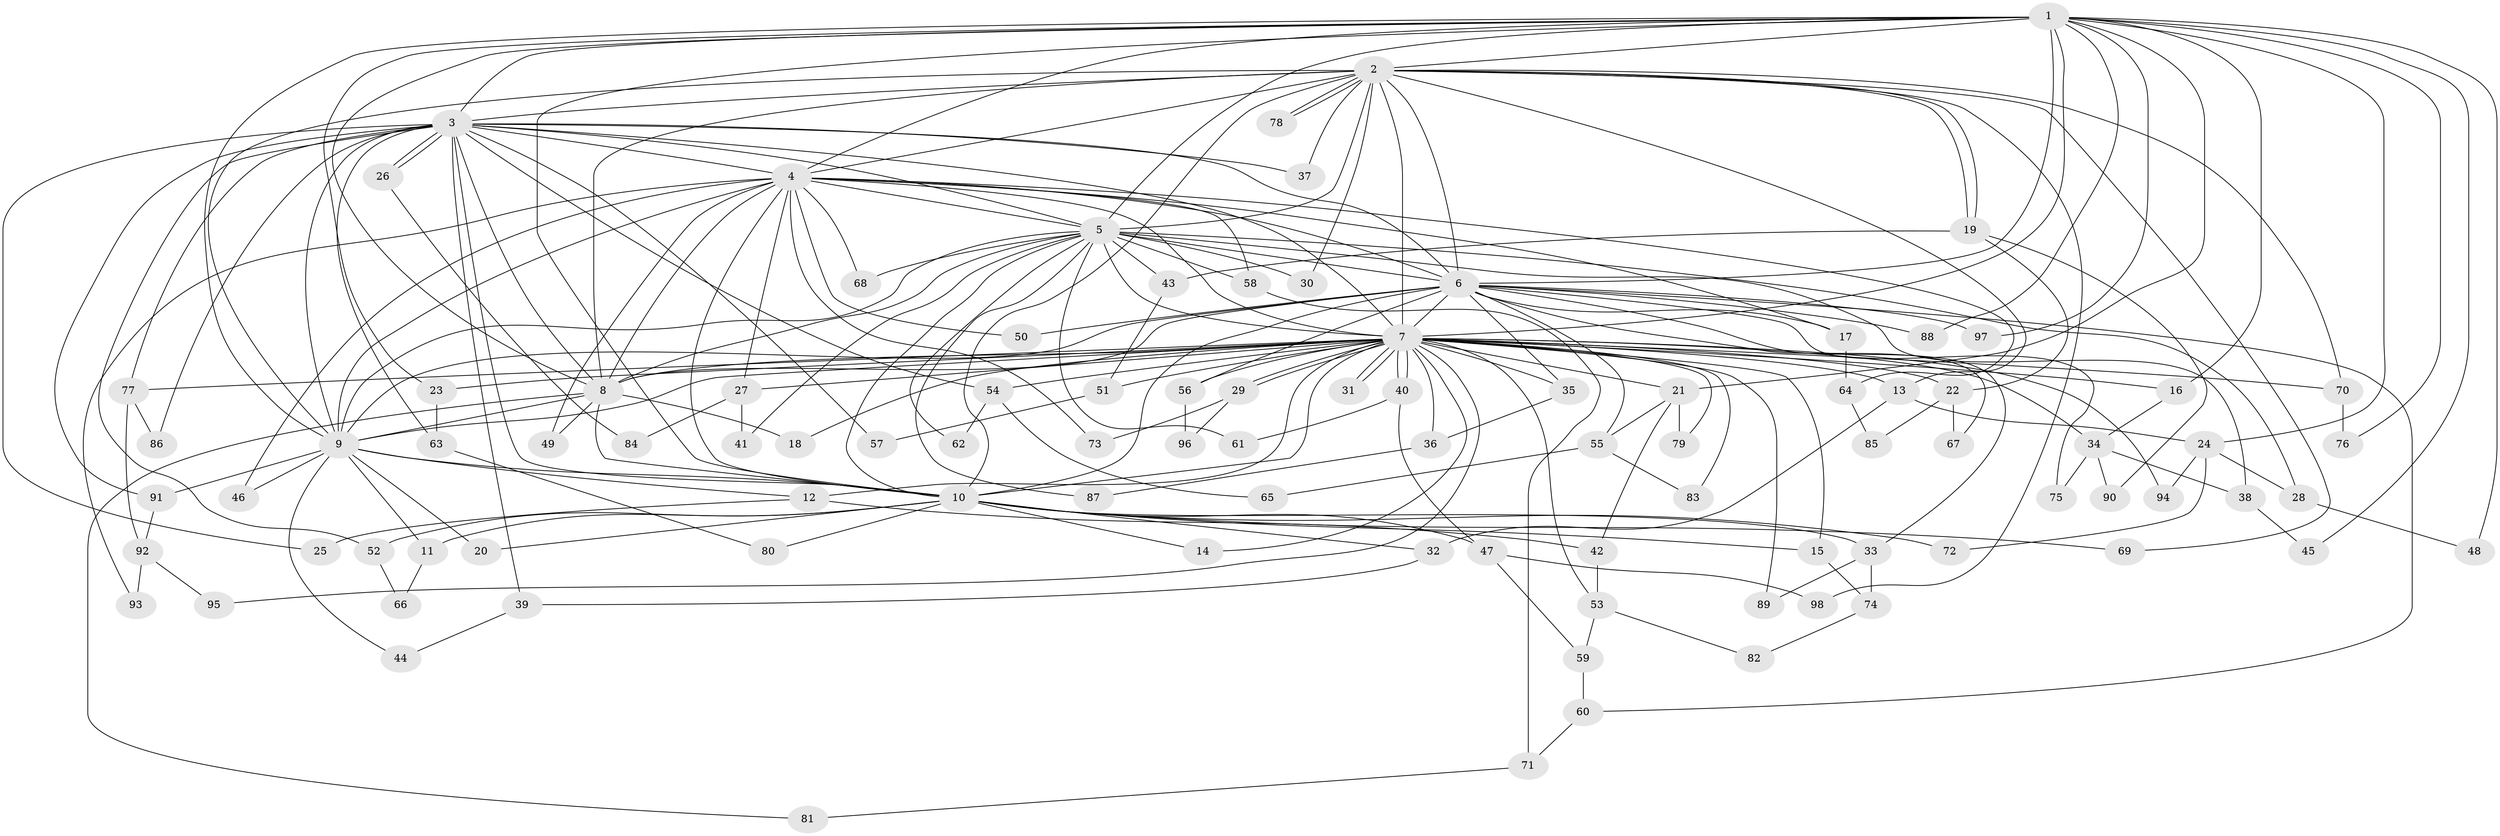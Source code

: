 // Generated by graph-tools (version 1.1) at 2025/25/03/09/25 03:25:40]
// undirected, 98 vertices, 221 edges
graph export_dot {
graph [start="1"]
  node [color=gray90,style=filled];
  1;
  2;
  3;
  4;
  5;
  6;
  7;
  8;
  9;
  10;
  11;
  12;
  13;
  14;
  15;
  16;
  17;
  18;
  19;
  20;
  21;
  22;
  23;
  24;
  25;
  26;
  27;
  28;
  29;
  30;
  31;
  32;
  33;
  34;
  35;
  36;
  37;
  38;
  39;
  40;
  41;
  42;
  43;
  44;
  45;
  46;
  47;
  48;
  49;
  50;
  51;
  52;
  53;
  54;
  55;
  56;
  57;
  58;
  59;
  60;
  61;
  62;
  63;
  64;
  65;
  66;
  67;
  68;
  69;
  70;
  71;
  72;
  73;
  74;
  75;
  76;
  77;
  78;
  79;
  80;
  81;
  82;
  83;
  84;
  85;
  86;
  87;
  88;
  89;
  90;
  91;
  92;
  93;
  94;
  95;
  96;
  97;
  98;
  1 -- 2;
  1 -- 3;
  1 -- 4;
  1 -- 5;
  1 -- 6;
  1 -- 7;
  1 -- 8;
  1 -- 9;
  1 -- 10;
  1 -- 16;
  1 -- 21;
  1 -- 23;
  1 -- 24;
  1 -- 45;
  1 -- 48;
  1 -- 76;
  1 -- 88;
  1 -- 97;
  2 -- 3;
  2 -- 4;
  2 -- 5;
  2 -- 6;
  2 -- 7;
  2 -- 8;
  2 -- 9;
  2 -- 10;
  2 -- 13;
  2 -- 19;
  2 -- 19;
  2 -- 30;
  2 -- 37;
  2 -- 69;
  2 -- 70;
  2 -- 78;
  2 -- 78;
  2 -- 98;
  3 -- 4;
  3 -- 5;
  3 -- 6;
  3 -- 7;
  3 -- 8;
  3 -- 9;
  3 -- 10;
  3 -- 25;
  3 -- 26;
  3 -- 26;
  3 -- 37;
  3 -- 39;
  3 -- 52;
  3 -- 54;
  3 -- 57;
  3 -- 63;
  3 -- 77;
  3 -- 86;
  3 -- 91;
  4 -- 5;
  4 -- 6;
  4 -- 7;
  4 -- 8;
  4 -- 9;
  4 -- 10;
  4 -- 17;
  4 -- 27;
  4 -- 46;
  4 -- 49;
  4 -- 50;
  4 -- 58;
  4 -- 64;
  4 -- 68;
  4 -- 73;
  4 -- 93;
  5 -- 6;
  5 -- 7;
  5 -- 8;
  5 -- 9;
  5 -- 10;
  5 -- 28;
  5 -- 30;
  5 -- 38;
  5 -- 41;
  5 -- 43;
  5 -- 58;
  5 -- 61;
  5 -- 62;
  5 -- 68;
  5 -- 87;
  6 -- 7;
  6 -- 8;
  6 -- 9;
  6 -- 10;
  6 -- 17;
  6 -- 33;
  6 -- 35;
  6 -- 50;
  6 -- 55;
  6 -- 56;
  6 -- 60;
  6 -- 67;
  6 -- 75;
  6 -- 88;
  6 -- 97;
  7 -- 8;
  7 -- 9;
  7 -- 10;
  7 -- 12;
  7 -- 13;
  7 -- 14;
  7 -- 15;
  7 -- 16;
  7 -- 18;
  7 -- 21;
  7 -- 22;
  7 -- 23;
  7 -- 27;
  7 -- 29;
  7 -- 29;
  7 -- 31;
  7 -- 31;
  7 -- 34;
  7 -- 35;
  7 -- 36;
  7 -- 40;
  7 -- 40;
  7 -- 51;
  7 -- 53;
  7 -- 54;
  7 -- 56;
  7 -- 70;
  7 -- 77;
  7 -- 79;
  7 -- 83;
  7 -- 89;
  7 -- 94;
  7 -- 95;
  8 -- 9;
  8 -- 10;
  8 -- 18;
  8 -- 49;
  8 -- 81;
  9 -- 10;
  9 -- 11;
  9 -- 12;
  9 -- 20;
  9 -- 44;
  9 -- 46;
  9 -- 91;
  10 -- 11;
  10 -- 14;
  10 -- 15;
  10 -- 20;
  10 -- 32;
  10 -- 33;
  10 -- 47;
  10 -- 52;
  10 -- 69;
  10 -- 72;
  10 -- 80;
  11 -- 66;
  12 -- 25;
  12 -- 42;
  13 -- 24;
  13 -- 32;
  15 -- 74;
  16 -- 34;
  17 -- 64;
  19 -- 22;
  19 -- 43;
  19 -- 90;
  21 -- 42;
  21 -- 55;
  21 -- 79;
  22 -- 67;
  22 -- 85;
  23 -- 63;
  24 -- 28;
  24 -- 72;
  24 -- 94;
  26 -- 84;
  27 -- 41;
  27 -- 84;
  28 -- 48;
  29 -- 73;
  29 -- 96;
  32 -- 39;
  33 -- 74;
  33 -- 89;
  34 -- 38;
  34 -- 75;
  34 -- 90;
  35 -- 36;
  36 -- 87;
  38 -- 45;
  39 -- 44;
  40 -- 47;
  40 -- 61;
  42 -- 53;
  43 -- 51;
  47 -- 59;
  47 -- 98;
  51 -- 57;
  52 -- 66;
  53 -- 59;
  53 -- 82;
  54 -- 62;
  54 -- 65;
  55 -- 65;
  55 -- 83;
  56 -- 96;
  58 -- 71;
  59 -- 60;
  60 -- 71;
  63 -- 80;
  64 -- 85;
  70 -- 76;
  71 -- 81;
  74 -- 82;
  77 -- 86;
  77 -- 92;
  91 -- 92;
  92 -- 93;
  92 -- 95;
}
